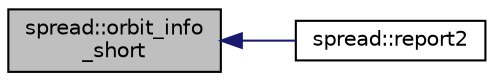 digraph "spread::orbit_info_short"
{
  edge [fontname="Helvetica",fontsize="10",labelfontname="Helvetica",labelfontsize="10"];
  node [fontname="Helvetica",fontsize="10",shape=record];
  rankdir="LR";
  Node2057 [label="spread::orbit_info\l_short",height=0.2,width=0.4,color="black", fillcolor="grey75", style="filled", fontcolor="black"];
  Node2057 -> Node2058 [dir="back",color="midnightblue",fontsize="10",style="solid",fontname="Helvetica"];
  Node2058 [label="spread::report2",height=0.2,width=0.4,color="black", fillcolor="white", style="filled",URL="$da/dc1/classspread.html#a543a79e4e7306af291584f53dacbfdd8"];
}
